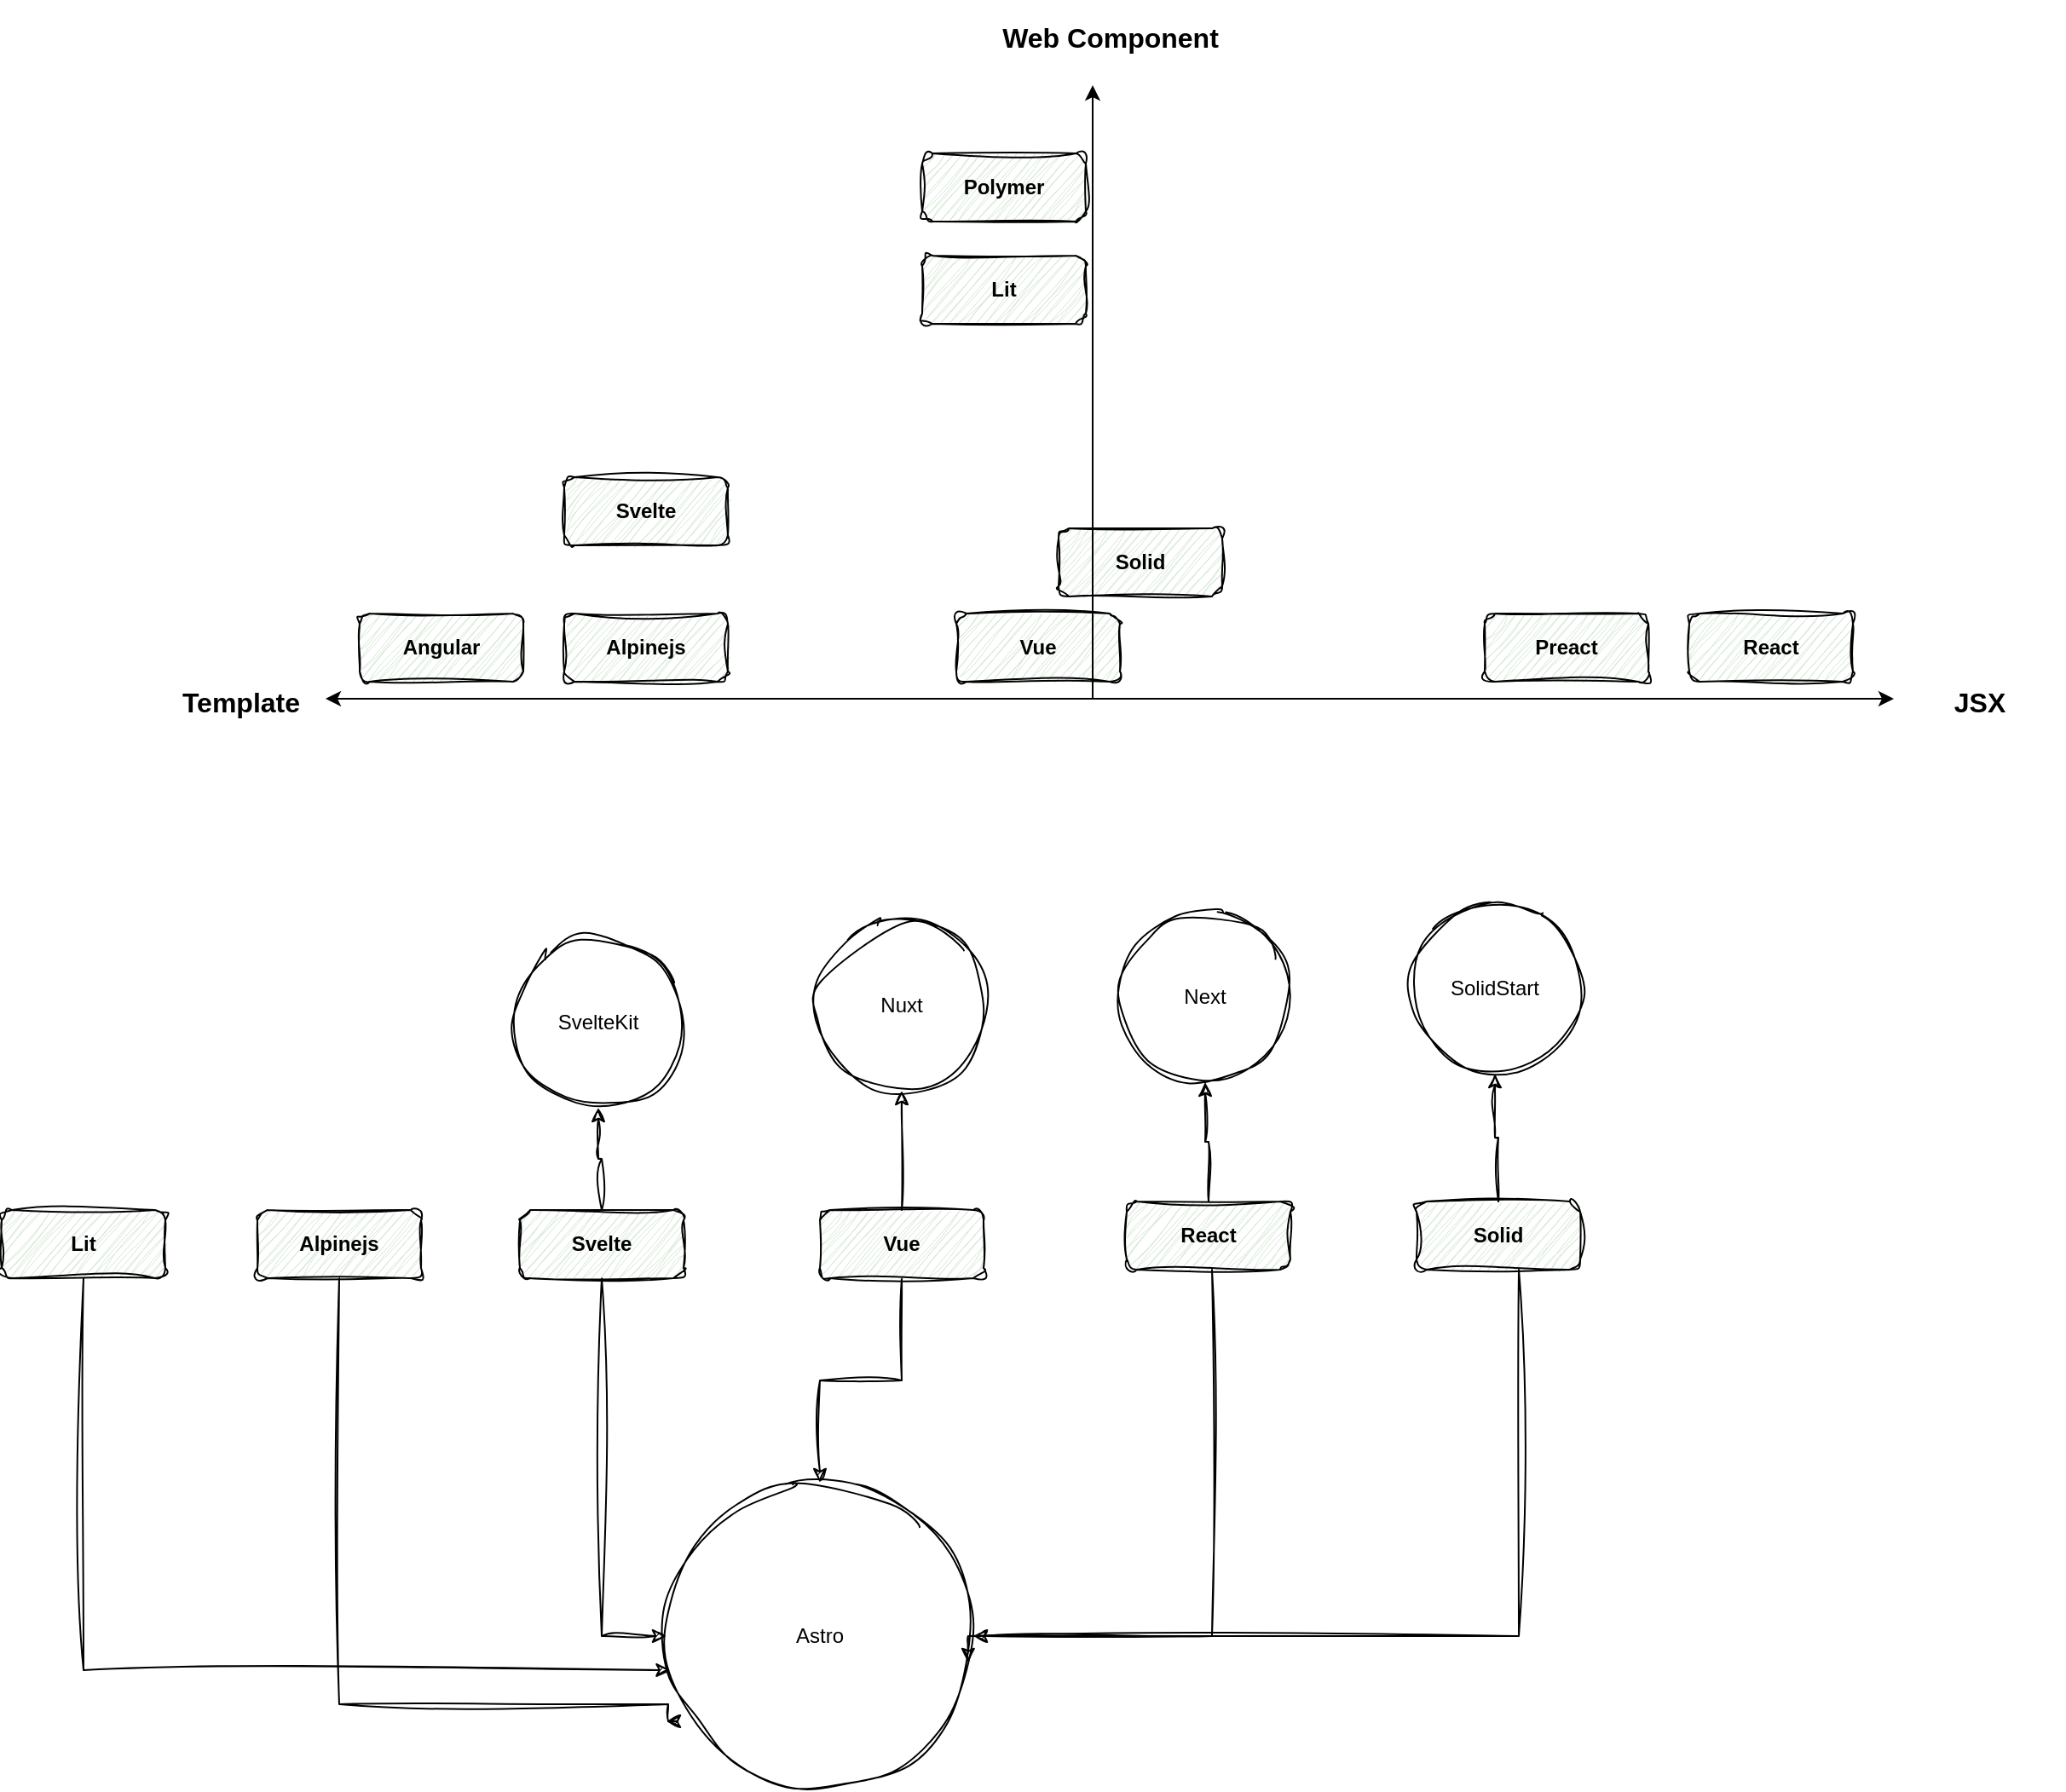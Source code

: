 <mxfile version="21.2.2" type="github">
  <diagram name="第 1 页" id="konaooMfx-FNWjSksM4i">
    <mxGraphModel dx="2069" dy="676" grid="1" gridSize="10" guides="1" tooltips="1" connect="1" arrows="1" fold="1" page="1" pageScale="1" pageWidth="827" pageHeight="1169" math="0" shadow="0">
      <root>
        <mxCell id="0" />
        <mxCell id="1" parent="0" />
        <mxCell id="XOUnzzXx8nCf_OlRj65V-2" value="&lt;font style=&quot;font-size: 16px;&quot;&gt;JSX&lt;/font&gt;" style="text;strokeColor=none;fillColor=none;html=1;fontSize=24;fontStyle=1;verticalAlign=middle;align=center;" vertex="1" parent="1">
          <mxGeometry x="470" y="440" width="100" height="40" as="geometry" />
        </mxCell>
        <mxCell id="XOUnzzXx8nCf_OlRj65V-3" value="&lt;font style=&quot;font-size: 16px;&quot;&gt;Template&lt;/font&gt;" style="text;strokeColor=none;fillColor=none;html=1;fontSize=24;fontStyle=1;verticalAlign=middle;align=center;" vertex="1" parent="1">
          <mxGeometry x="-550" y="440" width="100" height="40" as="geometry" />
        </mxCell>
        <mxCell id="XOUnzzXx8nCf_OlRj65V-5" value="&lt;b&gt;Angular&lt;/b&gt;" style="rounded=1;whiteSpace=wrap;html=1;fillColor=#d5e8d4;strokeColor=default;glass=0;sketch=1;curveFitting=1;jiggle=2;" vertex="1" parent="1">
          <mxGeometry x="-430" y="410" width="96" height="40" as="geometry" />
        </mxCell>
        <mxCell id="XOUnzzXx8nCf_OlRj65V-6" value="&lt;b&gt;Solid&lt;/b&gt;" style="rounded=1;whiteSpace=wrap;html=1;fillColor=#d5e8d4;strokeColor=default;glass=0;sketch=1;curveFitting=1;jiggle=2;" vertex="1" parent="1">
          <mxGeometry x="-20" y="360" width="96" height="40" as="geometry" />
        </mxCell>
        <mxCell id="XOUnzzXx8nCf_OlRj65V-7" value="&lt;b&gt;Vue&lt;/b&gt;" style="rounded=1;whiteSpace=wrap;html=1;fillColor=#d5e8d4;strokeColor=default;glass=0;sketch=1;curveFitting=1;jiggle=2;" vertex="1" parent="1">
          <mxGeometry x="-80" y="410" width="96" height="40" as="geometry" />
        </mxCell>
        <mxCell id="XOUnzzXx8nCf_OlRj65V-8" value="&lt;b&gt;Svelte&lt;/b&gt;" style="rounded=1;whiteSpace=wrap;html=1;fillColor=#d5e8d4;strokeColor=default;glass=0;sketch=1;curveFitting=1;jiggle=2;" vertex="1" parent="1">
          <mxGeometry x="-310" y="330" width="96" height="40" as="geometry" />
        </mxCell>
        <mxCell id="XOUnzzXx8nCf_OlRj65V-9" value="&lt;b&gt;Alpinejs&lt;/b&gt;" style="rounded=1;whiteSpace=wrap;html=1;fillColor=#d5e8d4;strokeColor=default;glass=0;sketch=1;curveFitting=1;jiggle=2;" vertex="1" parent="1">
          <mxGeometry x="-310" y="410" width="96" height="40" as="geometry" />
        </mxCell>
        <mxCell id="XOUnzzXx8nCf_OlRj65V-10" value="&lt;b&gt;Lit&lt;/b&gt;" style="rounded=1;whiteSpace=wrap;html=1;fillColor=#d5e8d4;strokeColor=default;glass=0;sketch=1;curveFitting=1;jiggle=2;" vertex="1" parent="1">
          <mxGeometry x="-100" y="200" width="96" height="40" as="geometry" />
        </mxCell>
        <mxCell id="XOUnzzXx8nCf_OlRj65V-11" value="&lt;b&gt;Preact&lt;/b&gt;" style="rounded=1;whiteSpace=wrap;html=1;fillColor=#d5e8d4;strokeColor=default;glass=0;sketch=1;curveFitting=1;jiggle=2;" vertex="1" parent="1">
          <mxGeometry x="230" y="410" width="96" height="40" as="geometry" />
        </mxCell>
        <mxCell id="XOUnzzXx8nCf_OlRj65V-12" value="" style="endArrow=classic;html=1;rounded=0;" edge="1" parent="1">
          <mxGeometry width="50" height="50" relative="1" as="geometry">
            <mxPoint y="460" as="sourcePoint" />
            <mxPoint y="100" as="targetPoint" />
          </mxGeometry>
        </mxCell>
        <mxCell id="XOUnzzXx8nCf_OlRj65V-13" value="&lt;font style=&quot;font-size: 16px;&quot;&gt;Web Component&lt;/font&gt;" style="text;strokeColor=none;fillColor=none;html=1;fontSize=24;fontStyle=1;verticalAlign=middle;align=center;" vertex="1" parent="1">
          <mxGeometry x="-40" y="50" width="100" height="40" as="geometry" />
        </mxCell>
        <mxCell id="XOUnzzXx8nCf_OlRj65V-14" value="&lt;b&gt;Polymer&lt;/b&gt;" style="rounded=1;whiteSpace=wrap;html=1;fillColor=#d5e8d4;strokeColor=default;glass=0;sketch=1;curveFitting=1;jiggle=2;" vertex="1" parent="1">
          <mxGeometry x="-100" y="140" width="96" height="40" as="geometry" />
        </mxCell>
        <mxCell id="XOUnzzXx8nCf_OlRj65V-18" value="" style="endArrow=classic;startArrow=classic;html=1;rounded=0;entryX=0;entryY=0.5;entryDx=0;entryDy=0;exitX=1;exitY=0.5;exitDx=0;exitDy=0;" edge="1" parent="1" source="XOUnzzXx8nCf_OlRj65V-3" target="XOUnzzXx8nCf_OlRj65V-2">
          <mxGeometry width="50" height="50" relative="1" as="geometry">
            <mxPoint x="-420" y="460" as="sourcePoint" />
            <mxPoint x="440" y="460" as="targetPoint" />
          </mxGeometry>
        </mxCell>
        <mxCell id="XOUnzzXx8nCf_OlRj65V-4" value="&lt;b&gt;React&lt;/b&gt;" style="rounded=1;whiteSpace=wrap;html=1;fillColor=#d5e8d4;strokeColor=default;glass=0;sketch=1;curveFitting=1;jiggle=2;" vertex="1" parent="1">
          <mxGeometry x="350" y="410" width="96" height="40" as="geometry" />
        </mxCell>
        <mxCell id="XOUnzzXx8nCf_OlRj65V-32" value="" style="edgeStyle=orthogonalEdgeStyle;rounded=0;orthogonalLoop=1;jettySize=auto;html=1;sketch=1;curveFitting=1;jiggle=2;" edge="1" parent="1" source="XOUnzzXx8nCf_OlRj65V-19" target="XOUnzzXx8nCf_OlRj65V-20">
          <mxGeometry relative="1" as="geometry" />
        </mxCell>
        <mxCell id="XOUnzzXx8nCf_OlRj65V-40" style="edgeStyle=orthogonalEdgeStyle;rounded=0;orthogonalLoop=1;jettySize=auto;html=1;exitX=0.5;exitY=1;exitDx=0;exitDy=0;entryX=0;entryY=0.5;entryDx=0;entryDy=0;sketch=1;curveFitting=1;jiggle=2;strokeColor=default;" edge="1" parent="1" source="XOUnzzXx8nCf_OlRj65V-19" target="XOUnzzXx8nCf_OlRj65V-30">
          <mxGeometry relative="1" as="geometry" />
        </mxCell>
        <mxCell id="XOUnzzXx8nCf_OlRj65V-19" value="&lt;b&gt;Svelte&lt;/b&gt;" style="rounded=1;whiteSpace=wrap;html=1;fillColor=#d5e8d4;strokeColor=default;glass=0;sketch=1;curveFitting=1;jiggle=2;" vertex="1" parent="1">
          <mxGeometry x="-336" y="760" width="96" height="40" as="geometry" />
        </mxCell>
        <mxCell id="XOUnzzXx8nCf_OlRj65V-20" value="SvelteKit" style="ellipse;whiteSpace=wrap;html=1;aspect=fixed;fillColor=none;sketch=1;curveFitting=1;jiggle=2;" vertex="1" parent="1">
          <mxGeometry x="-340" y="600" width="100" height="100" as="geometry" />
        </mxCell>
        <mxCell id="XOUnzzXx8nCf_OlRj65V-33" value="" style="edgeStyle=orthogonalEdgeStyle;rounded=0;orthogonalLoop=1;jettySize=auto;html=1;sketch=1;curveFitting=1;jiggle=2;" edge="1" parent="1" source="XOUnzzXx8nCf_OlRj65V-21" target="XOUnzzXx8nCf_OlRj65V-22">
          <mxGeometry relative="1" as="geometry" />
        </mxCell>
        <mxCell id="XOUnzzXx8nCf_OlRj65V-38" style="edgeStyle=orthogonalEdgeStyle;rounded=0;orthogonalLoop=1;jettySize=auto;html=1;exitX=0.5;exitY=1;exitDx=0;exitDy=0;sketch=1;curveFitting=1;jiggle=2;" edge="1" parent="1" source="XOUnzzXx8nCf_OlRj65V-21" target="XOUnzzXx8nCf_OlRj65V-30">
          <mxGeometry relative="1" as="geometry" />
        </mxCell>
        <mxCell id="XOUnzzXx8nCf_OlRj65V-21" value="&lt;b&gt;Vue&lt;/b&gt;" style="rounded=1;whiteSpace=wrap;html=1;fillColor=#d5e8d4;strokeColor=default;glass=0;sketch=1;curveFitting=1;jiggle=2;" vertex="1" parent="1">
          <mxGeometry x="-160" y="760" width="96" height="40" as="geometry" />
        </mxCell>
        <mxCell id="XOUnzzXx8nCf_OlRj65V-22" value="Nuxt" style="ellipse;whiteSpace=wrap;html=1;aspect=fixed;fillColor=none;sketch=1;curveFitting=1;jiggle=2;" vertex="1" parent="1">
          <mxGeometry x="-162" y="590" width="100" height="100" as="geometry" />
        </mxCell>
        <mxCell id="XOUnzzXx8nCf_OlRj65V-34" value="" style="edgeStyle=orthogonalEdgeStyle;rounded=0;orthogonalLoop=1;jettySize=auto;html=1;sketch=1;curveFitting=1;jiggle=2;" edge="1" parent="1" source="XOUnzzXx8nCf_OlRj65V-23" target="XOUnzzXx8nCf_OlRj65V-24">
          <mxGeometry relative="1" as="geometry" />
        </mxCell>
        <mxCell id="XOUnzzXx8nCf_OlRj65V-37" style="edgeStyle=orthogonalEdgeStyle;rounded=0;orthogonalLoop=1;jettySize=auto;html=1;sketch=1;curveFitting=1;jiggle=2;" edge="1" parent="1" source="XOUnzzXx8nCf_OlRj65V-23" target="XOUnzzXx8nCf_OlRj65V-30">
          <mxGeometry relative="1" as="geometry">
            <Array as="points">
              <mxPoint x="70" y="1010" />
            </Array>
          </mxGeometry>
        </mxCell>
        <mxCell id="XOUnzzXx8nCf_OlRj65V-23" value="&lt;b&gt;React&lt;/b&gt;" style="rounded=1;whiteSpace=wrap;html=1;fillColor=#d5e8d4;strokeColor=default;glass=0;sketch=1;curveFitting=1;jiggle=2;" vertex="1" parent="1">
          <mxGeometry x="20" y="755" width="96" height="40" as="geometry" />
        </mxCell>
        <mxCell id="XOUnzzXx8nCf_OlRj65V-24" value="Next" style="ellipse;whiteSpace=wrap;html=1;aspect=fixed;fillColor=none;sketch=1;curveFitting=1;jiggle=2;" vertex="1" parent="1">
          <mxGeometry x="16" y="585" width="100" height="100" as="geometry" />
        </mxCell>
        <mxCell id="XOUnzzXx8nCf_OlRj65V-35" value="" style="edgeStyle=orthogonalEdgeStyle;rounded=0;orthogonalLoop=1;jettySize=auto;html=1;sketch=1;curveFitting=1;jiggle=2;" edge="1" parent="1" source="XOUnzzXx8nCf_OlRj65V-25" target="XOUnzzXx8nCf_OlRj65V-26">
          <mxGeometry relative="1" as="geometry" />
        </mxCell>
        <mxCell id="XOUnzzXx8nCf_OlRj65V-36" style="edgeStyle=orthogonalEdgeStyle;rounded=0;orthogonalLoop=1;jettySize=auto;html=1;entryX=0.983;entryY=0.586;entryDx=0;entryDy=0;entryPerimeter=0;sketch=1;curveFitting=1;jiggle=2;" edge="1" parent="1" source="XOUnzzXx8nCf_OlRj65V-25" target="XOUnzzXx8nCf_OlRj65V-30">
          <mxGeometry relative="1" as="geometry">
            <Array as="points">
              <mxPoint x="250" y="1010" />
              <mxPoint x="-73" y="1010" />
            </Array>
          </mxGeometry>
        </mxCell>
        <mxCell id="XOUnzzXx8nCf_OlRj65V-25" value="&lt;b&gt;Solid&lt;/b&gt;" style="rounded=1;whiteSpace=wrap;html=1;fillColor=#d5e8d4;strokeColor=default;glass=0;sketch=1;curveFitting=1;jiggle=2;" vertex="1" parent="1">
          <mxGeometry x="190" y="755" width="96" height="40" as="geometry" />
        </mxCell>
        <mxCell id="XOUnzzXx8nCf_OlRj65V-26" value="SolidStart" style="ellipse;whiteSpace=wrap;html=1;aspect=fixed;fillColor=none;sketch=1;curveFitting=1;jiggle=2;" vertex="1" parent="1">
          <mxGeometry x="186" y="580" width="100" height="100" as="geometry" />
        </mxCell>
        <mxCell id="XOUnzzXx8nCf_OlRj65V-41" style="edgeStyle=orthogonalEdgeStyle;rounded=0;orthogonalLoop=1;jettySize=auto;html=1;sketch=1;curveFitting=1;jiggle=2;" edge="1" parent="1" source="XOUnzzXx8nCf_OlRj65V-27">
          <mxGeometry relative="1" as="geometry">
            <mxPoint x="-250" y="1060" as="targetPoint" />
            <Array as="points">
              <mxPoint x="-442" y="1050" />
              <mxPoint x="-249" y="1050" />
            </Array>
          </mxGeometry>
        </mxCell>
        <mxCell id="XOUnzzXx8nCf_OlRj65V-27" value="&lt;b&gt;Alpinejs&lt;/b&gt;" style="rounded=1;whiteSpace=wrap;html=1;fillColor=#d5e8d4;strokeColor=default;glass=0;sketch=1;curveFitting=1;jiggle=2;" vertex="1" parent="1">
          <mxGeometry x="-490" y="760" width="96" height="40" as="geometry" />
        </mxCell>
        <mxCell id="XOUnzzXx8nCf_OlRj65V-42" style="edgeStyle=orthogonalEdgeStyle;rounded=0;orthogonalLoop=1;jettySize=auto;html=1;sketch=1;curveFitting=1;jiggle=2;" edge="1" parent="1" source="XOUnzzXx8nCf_OlRj65V-28" target="XOUnzzXx8nCf_OlRj65V-30">
          <mxGeometry relative="1" as="geometry">
            <Array as="points">
              <mxPoint x="-592" y="1030" />
            </Array>
          </mxGeometry>
        </mxCell>
        <mxCell id="XOUnzzXx8nCf_OlRj65V-28" value="&lt;b&gt;Lit&lt;/b&gt;" style="rounded=1;whiteSpace=wrap;html=1;fillColor=#d5e8d4;strokeColor=default;glass=0;sketch=1;curveFitting=1;jiggle=2;" vertex="1" parent="1">
          <mxGeometry x="-640" y="760" width="96" height="40" as="geometry" />
        </mxCell>
        <mxCell id="XOUnzzXx8nCf_OlRj65V-30" value="Astro" style="ellipse;whiteSpace=wrap;html=1;aspect=fixed;fillColor=none;sketch=1;curveFitting=1;jiggle=2;" vertex="1" parent="1">
          <mxGeometry x="-250" y="920" width="180" height="180" as="geometry" />
        </mxCell>
      </root>
    </mxGraphModel>
  </diagram>
</mxfile>
